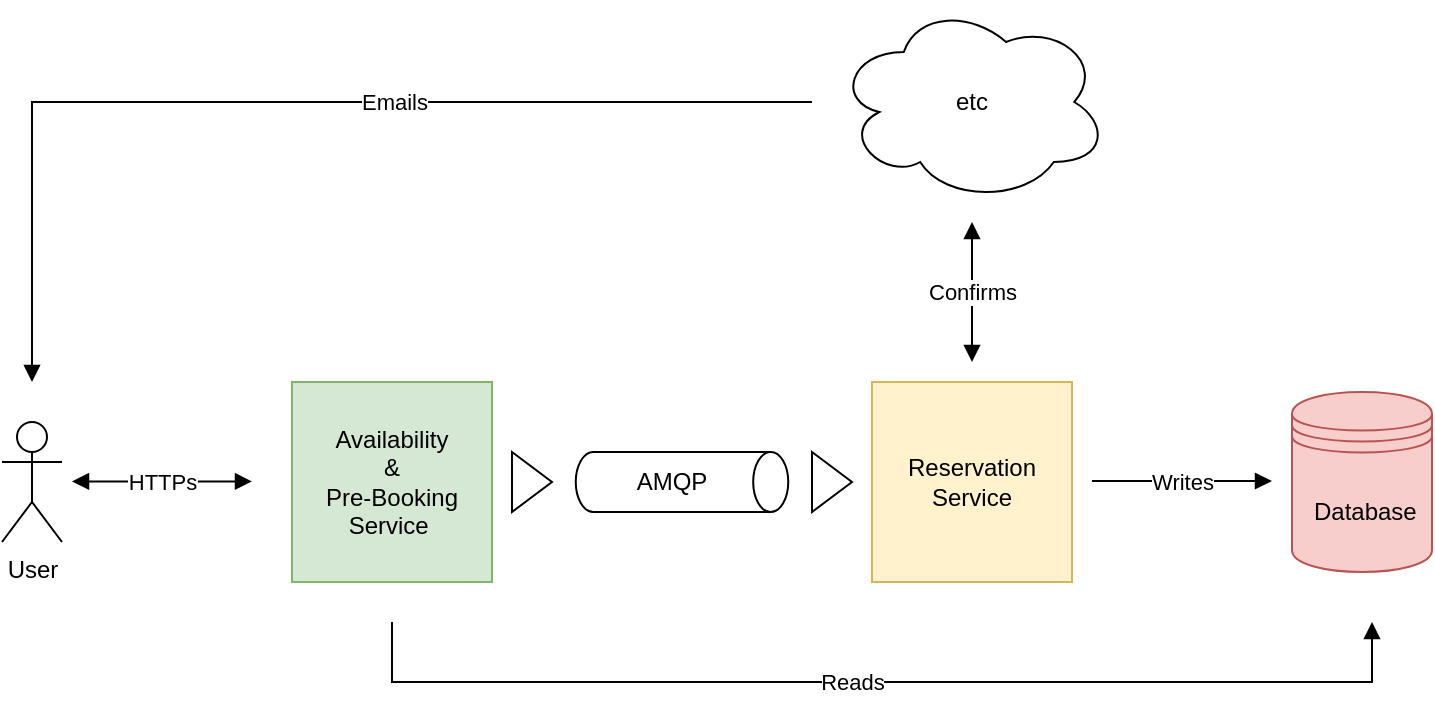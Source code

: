 <mxfile version="24.2.3" type="google">
  <diagram name="Page-1" id="fG9OJ4XINElcrblNcABH">
    <mxGraphModel grid="1" page="1" gridSize="10" guides="1" tooltips="1" connect="1" arrows="1" fold="1" pageScale="1" pageWidth="827" pageHeight="1169" math="0" shadow="0">
      <root>
        <mxCell id="0" />
        <mxCell id="1" parent="0" />
        <mxCell id="FiDSlbSUAsl9nSzJVN6b-2" value="Availability &lt;br&gt;&amp;amp;&lt;br&gt;Pre-Booking&lt;br&gt;Service&amp;nbsp;" style="rounded=0;whiteSpace=wrap;html=1;fillColor=#d5e8d4;strokeColor=#82b366;" vertex="1" parent="1">
          <mxGeometry x="20" y="700" width="100" height="100" as="geometry" />
        </mxCell>
        <mxCell id="FiDSlbSUAsl9nSzJVN6b-3" value="User" style="shape=umlActor;verticalLabelPosition=bottom;verticalAlign=top;html=1;outlineConnect=0;" vertex="1" parent="1">
          <mxGeometry x="-125" y="719.99" width="30" height="60" as="geometry" />
        </mxCell>
        <mxCell id="FiDSlbSUAsl9nSzJVN6b-4" value="" style="shape=cylinder3;whiteSpace=wrap;html=1;boundedLbl=1;backgroundOutline=1;size=8.767;rotation=90;" vertex="1" parent="1">
          <mxGeometry x="200" y="696.87" width="30" height="106.25" as="geometry" />
        </mxCell>
        <mxCell id="FiDSlbSUAsl9nSzJVN6b-5" value="&amp;nbsp;Database" style="shape=datastore;whiteSpace=wrap;html=1;fillColor=#f8cecc;strokeColor=#b85450;" vertex="1" parent="1">
          <mxGeometry x="520" y="705" width="70" height="90" as="geometry" />
        </mxCell>
        <mxCell id="FiDSlbSUAsl9nSzJVN6b-6" value="etc" style="ellipse;shape=cloud;whiteSpace=wrap;html=1;" vertex="1" parent="1">
          <mxGeometry x="291.82" y="510" width="136.36" height="100" as="geometry" />
        </mxCell>
        <mxCell id="FiDSlbSUAsl9nSzJVN6b-7" value="" style="endArrow=block;startArrow=block;html=1;rounded=0;endFill=1;startFill=1;" edge="1" parent="1">
          <mxGeometry width="50" height="50" relative="1" as="geometry">
            <mxPoint x="-90" y="749.71" as="sourcePoint" />
            <mxPoint y="749.71" as="targetPoint" />
          </mxGeometry>
        </mxCell>
        <mxCell id="FiDSlbSUAsl9nSzJVN6b-8" value="HTTPs" style="edgeLabel;html=1;align=center;verticalAlign=middle;resizable=0;points=[];" connectable="0" vertex="1" parent="FiDSlbSUAsl9nSzJVN6b-7">
          <mxGeometry x="0.004" relative="1" as="geometry">
            <mxPoint as="offset" />
          </mxGeometry>
        </mxCell>
        <mxCell id="FiDSlbSUAsl9nSzJVN6b-9" value="AMQP" style="text;html=1;align=center;verticalAlign=middle;whiteSpace=wrap;rounded=0;" vertex="1" parent="1">
          <mxGeometry x="180" y="734.99" width="60" height="30" as="geometry" />
        </mxCell>
        <mxCell id="FiDSlbSUAsl9nSzJVN6b-10" value="" style="triangle;whiteSpace=wrap;html=1;" vertex="1" parent="1">
          <mxGeometry x="130" y="735" width="20" height="30" as="geometry" />
        </mxCell>
        <mxCell id="FiDSlbSUAsl9nSzJVN6b-12" value="" style="triangle;whiteSpace=wrap;html=1;" vertex="1" parent="1">
          <mxGeometry x="280" y="735" width="20" height="30" as="geometry" />
        </mxCell>
        <mxCell id="FiDSlbSUAsl9nSzJVN6b-13" value="Reservation Service" style="rounded=0;whiteSpace=wrap;html=1;fillColor=#fff2cc;strokeColor=#d6b656;" vertex="1" parent="1">
          <mxGeometry x="310" y="700" width="100" height="100" as="geometry" />
        </mxCell>
        <mxCell id="FiDSlbSUAsl9nSzJVN6b-14" value="" style="endArrow=block;startArrow=none;html=1;rounded=0;startFill=0;endFill=1;" edge="1" parent="1">
          <mxGeometry width="50" height="50" relative="1" as="geometry">
            <mxPoint x="420" y="749.5" as="sourcePoint" />
            <mxPoint x="510" y="749.5" as="targetPoint" />
          </mxGeometry>
        </mxCell>
        <mxCell id="FiDSlbSUAsl9nSzJVN6b-15" value="Writes" style="edgeLabel;html=1;align=center;verticalAlign=middle;resizable=0;points=[];" connectable="0" vertex="1" parent="FiDSlbSUAsl9nSzJVN6b-14">
          <mxGeometry x="0.004" relative="1" as="geometry">
            <mxPoint as="offset" />
          </mxGeometry>
        </mxCell>
        <mxCell id="FiDSlbSUAsl9nSzJVN6b-17" value="" style="endArrow=block;html=1;rounded=0;startArrow=block;startFill=1;endFill=1;" edge="1" parent="1">
          <mxGeometry width="50" height="50" relative="1" as="geometry">
            <mxPoint x="360" y="690" as="sourcePoint" />
            <mxPoint x="360" y="620" as="targetPoint" />
          </mxGeometry>
        </mxCell>
        <mxCell id="FiDSlbSUAsl9nSzJVN6b-21" value="Confirms" style="edgeLabel;html=1;align=center;verticalAlign=middle;resizable=0;points=[];" connectable="0" vertex="1" parent="FiDSlbSUAsl9nSzJVN6b-17">
          <mxGeometry x="-0.229" y="2" relative="1" as="geometry">
            <mxPoint x="2" y="-8" as="offset" />
          </mxGeometry>
        </mxCell>
        <mxCell id="FiDSlbSUAsl9nSzJVN6b-19" value="" style="endArrow=block;html=1;rounded=0;endFill=1;" edge="1" parent="1">
          <mxGeometry width="50" height="50" relative="1" as="geometry">
            <mxPoint x="70" y="820" as="sourcePoint" />
            <mxPoint x="560" y="820" as="targetPoint" />
            <Array as="points">
              <mxPoint x="70" y="850" />
              <mxPoint x="560" y="850" />
            </Array>
          </mxGeometry>
        </mxCell>
        <mxCell id="FiDSlbSUAsl9nSzJVN6b-20" value="Reads" style="edgeLabel;html=1;align=center;verticalAlign=middle;resizable=0;points=[];" connectable="0" vertex="1" parent="FiDSlbSUAsl9nSzJVN6b-19">
          <mxGeometry x="-0.124" y="3" relative="1" as="geometry">
            <mxPoint x="19" y="3" as="offset" />
          </mxGeometry>
        </mxCell>
        <mxCell id="FiDSlbSUAsl9nSzJVN6b-22" value="" style="endArrow=block;html=1;rounded=0;endFill=1;" edge="1" parent="1">
          <mxGeometry width="50" height="50" relative="1" as="geometry">
            <mxPoint x="280" y="560" as="sourcePoint" />
            <mxPoint x="-110" y="700" as="targetPoint" />
            <Array as="points">
              <mxPoint x="-110" y="560" />
            </Array>
          </mxGeometry>
        </mxCell>
        <mxCell id="FiDSlbSUAsl9nSzJVN6b-23" value="Emails" style="edgeLabel;html=1;align=center;verticalAlign=middle;resizable=0;points=[];" connectable="0" vertex="1" parent="FiDSlbSUAsl9nSzJVN6b-22">
          <mxGeometry x="-0.141" relative="1" as="geometry">
            <mxPoint x="18" as="offset" />
          </mxGeometry>
        </mxCell>
      </root>
    </mxGraphModel>
  </diagram>
</mxfile>
